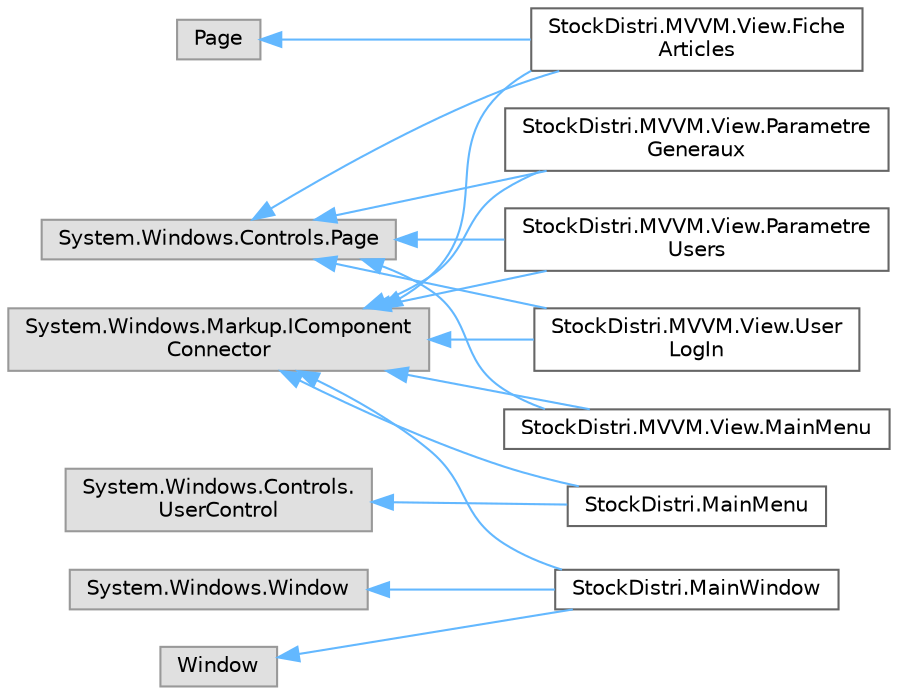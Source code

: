 digraph "Graphical Class Hierarchy"
{
 // INTERACTIVE_SVG=YES
 // LATEX_PDF_SIZE
  bgcolor="transparent";
  edge [fontname=Helvetica,fontsize=10,labelfontname=Helvetica,labelfontsize=10];
  node [fontname=Helvetica,fontsize=10,shape=box,height=0.2,width=0.4];
  rankdir="LR";
  Node0 [id="Node000000",label="System.Windows.Markup.IComponent\lConnector",height=0.2,width=0.4,color="grey60", fillcolor="#E0E0E0", style="filled",tooltip=" "];
  Node0 -> Node1 [id="edge5_Node000000_Node000001",dir="back",color="steelblue1",style="solid",tooltip=" "];
  Node1 [id="Node000001",label="StockDistri.MVVM.View.Fiche\lArticles",height=0.2,width=0.4,color="grey40", fillcolor="white", style="filled",URL="$class_stock_distri_1_1_m_v_v_m_1_1_view_1_1_fiche_articles.html",tooltip="FicheArticles."];
  Node0 -> Node4 [id="edge6_Node000000_Node000004",dir="back",color="steelblue1",style="solid",tooltip=" "];
  Node4 [id="Node000004",label="StockDistri.MVVM.View.MainMenu",height=0.2,width=0.4,color="grey40", fillcolor="white", style="filled",URL="$class_stock_distri_1_1_m_v_v_m_1_1_view_1_1_main_menu.html",tooltip="Logique d'interaction pour MainMenu.xaml."];
  Node0 -> Node5 [id="edge7_Node000000_Node000005",dir="back",color="steelblue1",style="solid",tooltip=" "];
  Node5 [id="Node000005",label="StockDistri.MVVM.View.Parametre\lGeneraux",height=0.2,width=0.4,color="grey40", fillcolor="white", style="filled",URL="$class_stock_distri_1_1_m_v_v_m_1_1_view_1_1_parametre_generaux.html",tooltip="ParametreGeneraux."];
  Node0 -> Node6 [id="edge8_Node000000_Node000006",dir="back",color="steelblue1",style="solid",tooltip=" "];
  Node6 [id="Node000006",label="StockDistri.MVVM.View.Parametre\lUsers",height=0.2,width=0.4,color="grey40", fillcolor="white", style="filled",URL="$class_stock_distri_1_1_m_v_v_m_1_1_view_1_1_parametre_users.html",tooltip="ParametreUsers."];
  Node0 -> Node7 [id="edge9_Node000000_Node000007",dir="back",color="steelblue1",style="solid",tooltip=" "];
  Node7 [id="Node000007",label="StockDistri.MVVM.View.User\lLogIn",height=0.2,width=0.4,color="grey40", fillcolor="white", style="filled",URL="$class_stock_distri_1_1_m_v_v_m_1_1_view_1_1_user_log_in.html",tooltip="UserLogIn."];
  Node0 -> Node8 [id="edge10_Node000000_Node000008",dir="back",color="steelblue1",style="solid",tooltip=" "];
  Node8 [id="Node000008",label="StockDistri.MainMenu",height=0.2,width=0.4,color="grey40", fillcolor="white", style="filled",URL="$class_stock_distri_1_1_main_menu.html",tooltip="ButtonsView."];
  Node0 -> Node10 [id="edge11_Node000000_Node000010",dir="back",color="steelblue1",style="solid",tooltip=" "];
  Node10 [id="Node000010",label="StockDistri.MainWindow",height=0.2,width=0.4,color="grey40", fillcolor="white", style="filled",URL="$class_stock_distri_1_1_main_window.html",tooltip="Logique d'interaction pour MainWindow.xaml."];
  Node2 [id="Node000002",label="Page",height=0.2,width=0.4,color="grey60", fillcolor="#E0E0E0", style="filled",tooltip=" "];
  Node2 -> Node1 [id="edge12_Node000002_Node000001",dir="back",color="steelblue1",style="solid",tooltip=" "];
  Node3 [id="Node000003",label="System.Windows.Controls.Page",height=0.2,width=0.4,color="grey60", fillcolor="#E0E0E0", style="filled",tooltip=" "];
  Node3 -> Node1 [id="edge13_Node000003_Node000001",dir="back",color="steelblue1",style="solid",tooltip=" "];
  Node3 -> Node4 [id="edge14_Node000003_Node000004",dir="back",color="steelblue1",style="solid",tooltip=" "];
  Node3 -> Node5 [id="edge15_Node000003_Node000005",dir="back",color="steelblue1",style="solid",tooltip=" "];
  Node3 -> Node6 [id="edge16_Node000003_Node000006",dir="back",color="steelblue1",style="solid",tooltip=" "];
  Node3 -> Node7 [id="edge17_Node000003_Node000007",dir="back",color="steelblue1",style="solid",tooltip=" "];
  Node9 [id="Node000009",label="System.Windows.Controls.\lUserControl",height=0.2,width=0.4,color="grey60", fillcolor="#E0E0E0", style="filled",tooltip=" "];
  Node9 -> Node8 [id="edge18_Node000009_Node000008",dir="back",color="steelblue1",style="solid",tooltip=" "];
  Node11 [id="Node000011",label="System.Windows.Window",height=0.2,width=0.4,color="grey60", fillcolor="#E0E0E0", style="filled",tooltip=" "];
  Node11 -> Node10 [id="edge19_Node000011_Node000010",dir="back",color="steelblue1",style="solid",tooltip=" "];
  Node12 [id="Node000012",label="Window",height=0.2,width=0.4,color="grey60", fillcolor="#E0E0E0", style="filled",tooltip=" "];
  Node12 -> Node10 [id="edge20_Node000012_Node000010",dir="back",color="steelblue1",style="solid",tooltip=" "];
}
